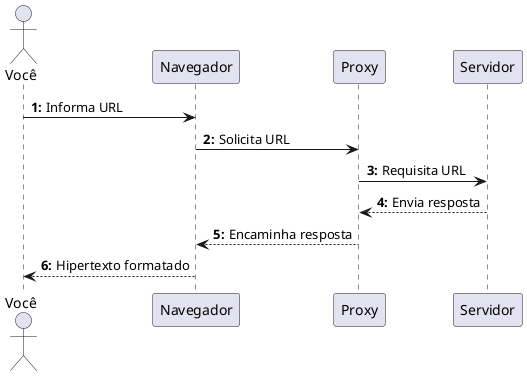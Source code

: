   @startuml
  autonumber "<b>0:"
  actor "Você" as voce
  voce -> Navegador: Informa URL
  Navegador -> Proxy: Solicita URL
  Proxy -> Servidor: Requisita URL
  Servidor --> Proxy: Envia resposta
  Proxy --> Navegador: Encaminha resposta
  Navegador --> voce: Hipertexto formatado

@enduml